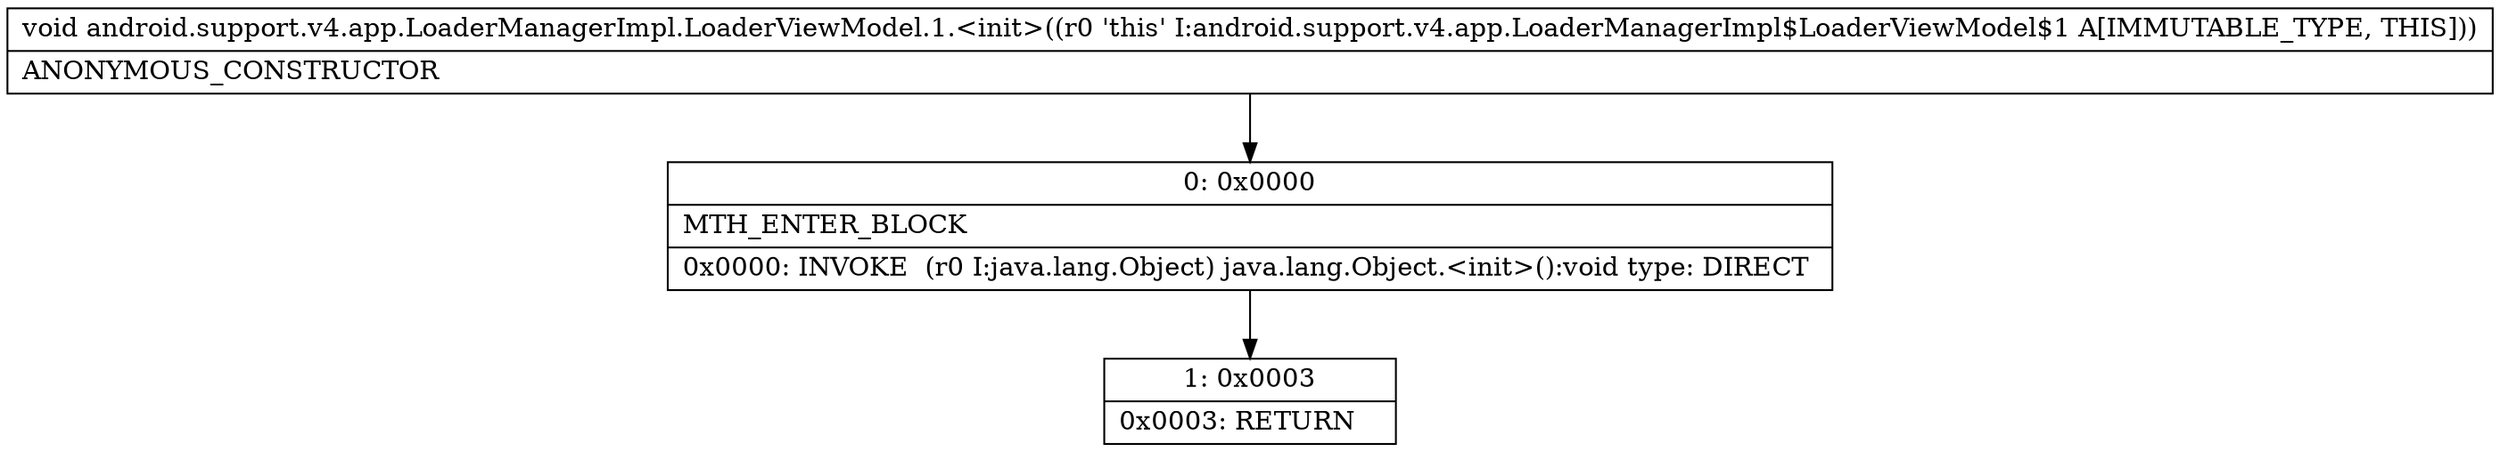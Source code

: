 digraph "CFG forandroid.support.v4.app.LoaderManagerImpl.LoaderViewModel.1.\<init\>()V" {
Node_0 [shape=record,label="{0\:\ 0x0000|MTH_ENTER_BLOCK\l|0x0000: INVOKE  (r0 I:java.lang.Object) java.lang.Object.\<init\>():void type: DIRECT \l}"];
Node_1 [shape=record,label="{1\:\ 0x0003|0x0003: RETURN   \l}"];
MethodNode[shape=record,label="{void android.support.v4.app.LoaderManagerImpl.LoaderViewModel.1.\<init\>((r0 'this' I:android.support.v4.app.LoaderManagerImpl$LoaderViewModel$1 A[IMMUTABLE_TYPE, THIS]))  | ANONYMOUS_CONSTRUCTOR\l}"];
MethodNode -> Node_0;
Node_0 -> Node_1;
}

